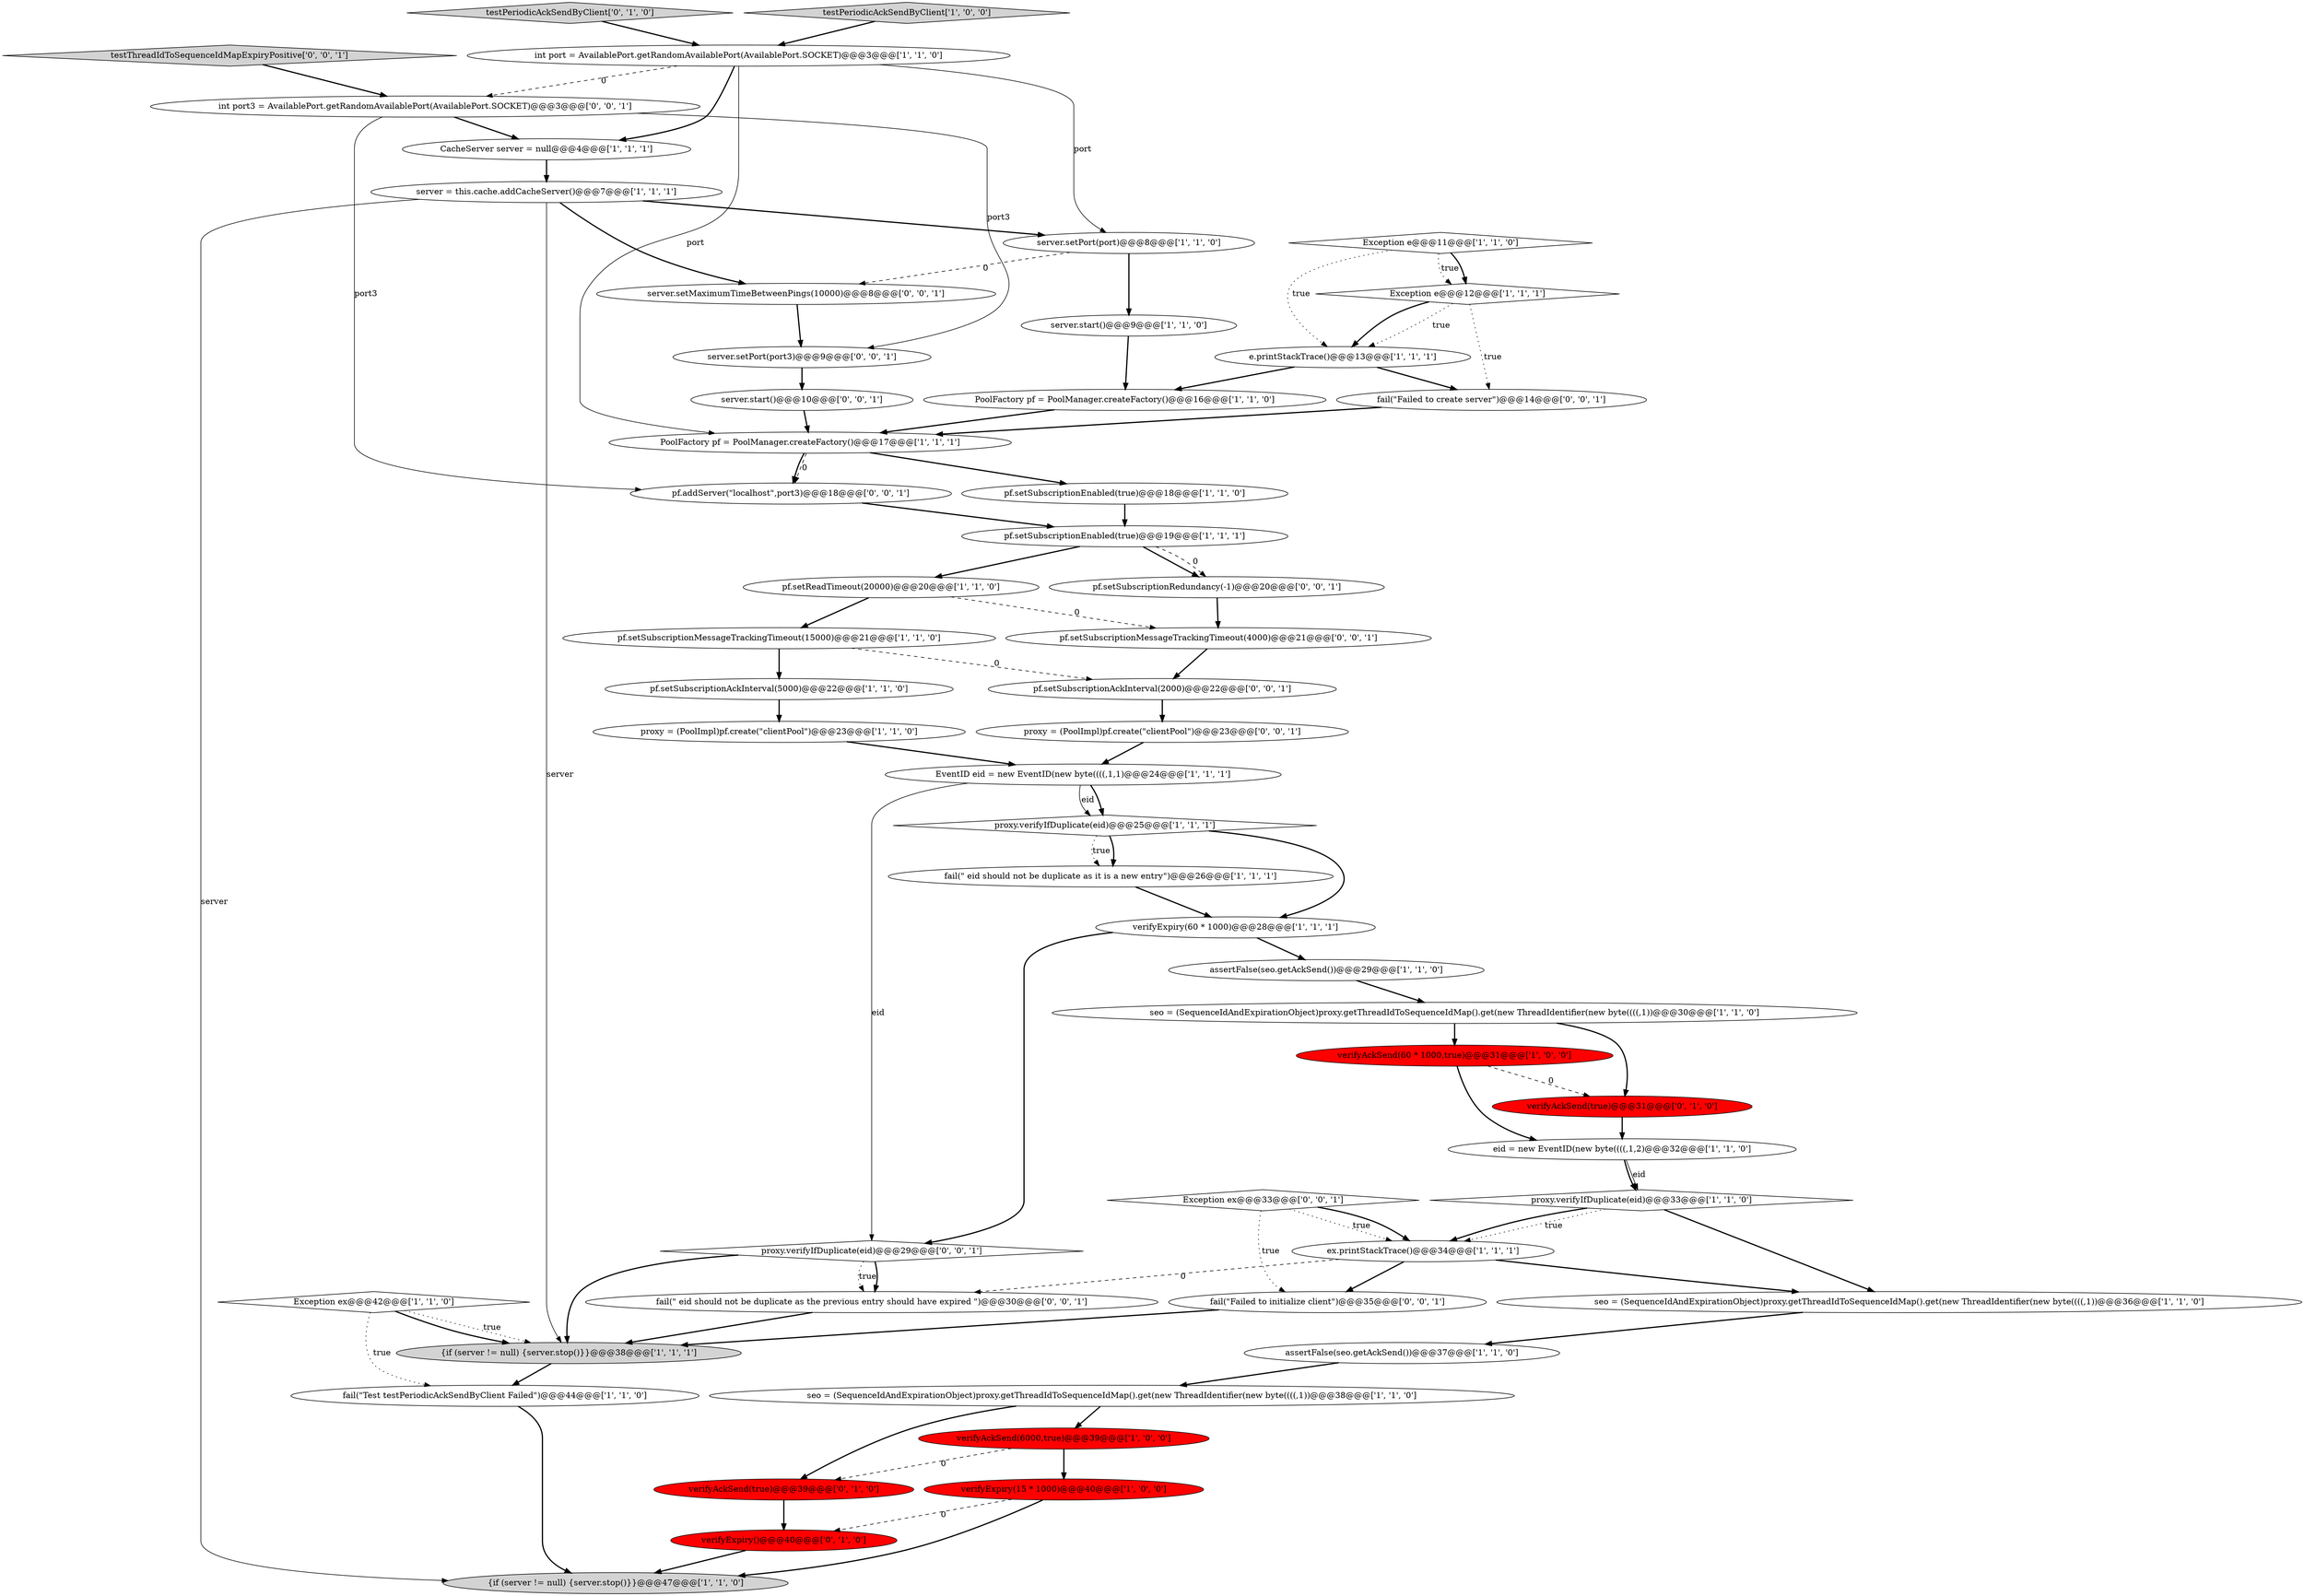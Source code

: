 digraph {
27 [style = filled, label = "Exception e@@@11@@@['1', '1', '0']", fillcolor = white, shape = diamond image = "AAA0AAABBB1BBB"];
45 [style = filled, label = "proxy = (PoolImpl)pf.create(\"clientPool\")@@@23@@@['0', '0', '1']", fillcolor = white, shape = ellipse image = "AAA0AAABBB3BBB"];
24 [style = filled, label = "verifyAckSend(6000,true)@@@39@@@['1', '0', '0']", fillcolor = red, shape = ellipse image = "AAA1AAABBB1BBB"];
7 [style = filled, label = "pf.setReadTimeout(20000)@@@20@@@['1', '1', '0']", fillcolor = white, shape = ellipse image = "AAA0AAABBB1BBB"];
43 [style = filled, label = "fail(\"Failed to create server\")@@@14@@@['0', '0', '1']", fillcolor = white, shape = ellipse image = "AAA0AAABBB3BBB"];
11 [style = filled, label = "assertFalse(seo.getAckSend())@@@37@@@['1', '1', '0']", fillcolor = white, shape = ellipse image = "AAA0AAABBB1BBB"];
50 [style = filled, label = "fail(\" eid should not be duplicate as the previous entry should have expired \")@@@30@@@['0', '0', '1']", fillcolor = white, shape = ellipse image = "AAA0AAABBB3BBB"];
3 [style = filled, label = "e.printStackTrace()@@@13@@@['1', '1', '1']", fillcolor = white, shape = ellipse image = "AAA0AAABBB1BBB"];
28 [style = filled, label = "int port = AvailablePort.getRandomAvailablePort(AvailablePort.SOCKET)@@@3@@@['1', '1', '0']", fillcolor = white, shape = ellipse image = "AAA0AAABBB1BBB"];
52 [style = filled, label = "server.start()@@@10@@@['0', '0', '1']", fillcolor = white, shape = ellipse image = "AAA0AAABBB3BBB"];
16 [style = filled, label = "server.setPort(port)@@@8@@@['1', '1', '0']", fillcolor = white, shape = ellipse image = "AAA0AAABBB1BBB"];
39 [style = filled, label = "verifyExpiry()@@@40@@@['0', '1', '0']", fillcolor = red, shape = ellipse image = "AAA1AAABBB2BBB"];
41 [style = filled, label = "server.setMaximumTimeBetweenPings(10000)@@@8@@@['0', '0', '1']", fillcolor = white, shape = ellipse image = "AAA0AAABBB3BBB"];
42 [style = filled, label = "fail(\"Failed to initialize client\")@@@35@@@['0', '0', '1']", fillcolor = white, shape = ellipse image = "AAA0AAABBB3BBB"];
36 [style = filled, label = "verifyAckSend(true)@@@39@@@['0', '1', '0']", fillcolor = red, shape = ellipse image = "AAA1AAABBB2BBB"];
15 [style = filled, label = "proxy.verifyIfDuplicate(eid)@@@25@@@['1', '1', '1']", fillcolor = white, shape = diamond image = "AAA0AAABBB1BBB"];
47 [style = filled, label = "pf.setSubscriptionRedundancy(-1)@@@20@@@['0', '0', '1']", fillcolor = white, shape = ellipse image = "AAA0AAABBB3BBB"];
13 [style = filled, label = "{if (server != null) {server.stop()}}@@@38@@@['1', '1', '1']", fillcolor = lightgray, shape = ellipse image = "AAA0AAABBB1BBB"];
6 [style = filled, label = "seo = (SequenceIdAndExpirationObject)proxy.getThreadIdToSequenceIdMap().get(new ThreadIdentifier(new byte((((,1))@@@30@@@['1', '1', '0']", fillcolor = white, shape = ellipse image = "AAA0AAABBB1BBB"];
29 [style = filled, label = "Exception e@@@12@@@['1', '1', '1']", fillcolor = white, shape = diamond image = "AAA0AAABBB1BBB"];
46 [style = filled, label = "server.setPort(port3)@@@9@@@['0', '0', '1']", fillcolor = white, shape = ellipse image = "AAA0AAABBB3BBB"];
19 [style = filled, label = "verifyExpiry(15 * 1000)@@@40@@@['1', '0', '0']", fillcolor = red, shape = ellipse image = "AAA1AAABBB1BBB"];
18 [style = filled, label = "EventID eid = new EventID(new byte((((,1,1)@@@24@@@['1', '1', '1']", fillcolor = white, shape = ellipse image = "AAA0AAABBB1BBB"];
4 [style = filled, label = "proxy.verifyIfDuplicate(eid)@@@33@@@['1', '1', '0']", fillcolor = white, shape = diamond image = "AAA0AAABBB1BBB"];
38 [style = filled, label = "testPeriodicAckSendByClient['0', '1', '0']", fillcolor = lightgray, shape = diamond image = "AAA0AAABBB2BBB"];
10 [style = filled, label = "proxy = (PoolImpl)pf.create(\"clientPool\")@@@23@@@['1', '1', '0']", fillcolor = white, shape = ellipse image = "AAA0AAABBB1BBB"];
20 [style = filled, label = "pf.setSubscriptionAckInterval(5000)@@@22@@@['1', '1', '0']", fillcolor = white, shape = ellipse image = "AAA0AAABBB1BBB"];
34 [style = filled, label = "PoolFactory pf = PoolManager.createFactory()@@@16@@@['1', '1', '0']", fillcolor = white, shape = ellipse image = "AAA0AAABBB1BBB"];
49 [style = filled, label = "pf.setSubscriptionAckInterval(2000)@@@22@@@['0', '0', '1']", fillcolor = white, shape = ellipse image = "AAA0AAABBB3BBB"];
12 [style = filled, label = "seo = (SequenceIdAndExpirationObject)proxy.getThreadIdToSequenceIdMap().get(new ThreadIdentifier(new byte((((,1))@@@38@@@['1', '1', '0']", fillcolor = white, shape = ellipse image = "AAA0AAABBB1BBB"];
5 [style = filled, label = "fail(\"Test testPeriodicAckSendByClient Failed\")@@@44@@@['1', '1', '0']", fillcolor = white, shape = ellipse image = "AAA0AAABBB1BBB"];
9 [style = filled, label = "verifyAckSend(60 * 1000,true)@@@31@@@['1', '0', '0']", fillcolor = red, shape = ellipse image = "AAA1AAABBB1BBB"];
54 [style = filled, label = "proxy.verifyIfDuplicate(eid)@@@29@@@['0', '0', '1']", fillcolor = white, shape = diamond image = "AAA0AAABBB3BBB"];
26 [style = filled, label = "testPeriodicAckSendByClient['1', '0', '0']", fillcolor = lightgray, shape = diamond image = "AAA0AAABBB1BBB"];
25 [style = filled, label = "pf.setSubscriptionEnabled(true)@@@19@@@['1', '1', '1']", fillcolor = white, shape = ellipse image = "AAA0AAABBB1BBB"];
8 [style = filled, label = "{if (server != null) {server.stop()}}@@@47@@@['1', '1', '0']", fillcolor = lightgray, shape = ellipse image = "AAA0AAABBB1BBB"];
22 [style = filled, label = "seo = (SequenceIdAndExpirationObject)proxy.getThreadIdToSequenceIdMap().get(new ThreadIdentifier(new byte((((,1))@@@36@@@['1', '1', '0']", fillcolor = white, shape = ellipse image = "AAA0AAABBB1BBB"];
31 [style = filled, label = "PoolFactory pf = PoolManager.createFactory()@@@17@@@['1', '1', '1']", fillcolor = white, shape = ellipse image = "AAA0AAABBB1BBB"];
30 [style = filled, label = "server.start()@@@9@@@['1', '1', '0']", fillcolor = white, shape = ellipse image = "AAA0AAABBB1BBB"];
48 [style = filled, label = "pf.addServer(\"localhost\",port3)@@@18@@@['0', '0', '1']", fillcolor = white, shape = ellipse image = "AAA0AAABBB3BBB"];
33 [style = filled, label = "ex.printStackTrace()@@@34@@@['1', '1', '1']", fillcolor = white, shape = ellipse image = "AAA0AAABBB1BBB"];
53 [style = filled, label = "pf.setSubscriptionMessageTrackingTimeout(4000)@@@21@@@['0', '0', '1']", fillcolor = white, shape = ellipse image = "AAA0AAABBB3BBB"];
32 [style = filled, label = "Exception ex@@@42@@@['1', '1', '0']", fillcolor = white, shape = diamond image = "AAA0AAABBB1BBB"];
0 [style = filled, label = "fail(\" eid should not be duplicate as it is a new entry\")@@@26@@@['1', '1', '1']", fillcolor = white, shape = ellipse image = "AAA0AAABBB1BBB"];
23 [style = filled, label = "assertFalse(seo.getAckSend())@@@29@@@['1', '1', '0']", fillcolor = white, shape = ellipse image = "AAA0AAABBB1BBB"];
1 [style = filled, label = "server = this.cache.addCacheServer()@@@7@@@['1', '1', '1']", fillcolor = white, shape = ellipse image = "AAA0AAABBB1BBB"];
35 [style = filled, label = "CacheServer server = null@@@4@@@['1', '1', '1']", fillcolor = white, shape = ellipse image = "AAA0AAABBB1BBB"];
37 [style = filled, label = "verifyAckSend(true)@@@31@@@['0', '1', '0']", fillcolor = red, shape = ellipse image = "AAA1AAABBB2BBB"];
2 [style = filled, label = "verifyExpiry(60 * 1000)@@@28@@@['1', '1', '1']", fillcolor = white, shape = ellipse image = "AAA0AAABBB1BBB"];
14 [style = filled, label = "pf.setSubscriptionMessageTrackingTimeout(15000)@@@21@@@['1', '1', '0']", fillcolor = white, shape = ellipse image = "AAA0AAABBB1BBB"];
44 [style = filled, label = "Exception ex@@@33@@@['0', '0', '1']", fillcolor = white, shape = diamond image = "AAA0AAABBB3BBB"];
17 [style = filled, label = "pf.setSubscriptionEnabled(true)@@@18@@@['1', '1', '0']", fillcolor = white, shape = ellipse image = "AAA0AAABBB1BBB"];
40 [style = filled, label = "testThreadIdToSequenceIdMapExpiryPositive['0', '0', '1']", fillcolor = lightgray, shape = diamond image = "AAA0AAABBB3BBB"];
51 [style = filled, label = "int port3 = AvailablePort.getRandomAvailablePort(AvailablePort.SOCKET)@@@3@@@['0', '0', '1']", fillcolor = white, shape = ellipse image = "AAA0AAABBB3BBB"];
21 [style = filled, label = "eid = new EventID(new byte((((,1,2)@@@32@@@['1', '1', '0']", fillcolor = white, shape = ellipse image = "AAA0AAABBB1BBB"];
17->25 [style = bold, label=""];
29->43 [style = dotted, label="true"];
44->33 [style = dotted, label="true"];
33->50 [style = dashed, label="0"];
31->48 [style = dashed, label="0"];
4->33 [style = dotted, label="true"];
3->34 [style = bold, label=""];
7->14 [style = bold, label=""];
2->23 [style = bold, label=""];
33->42 [style = bold, label=""];
15->0 [style = bold, label=""];
31->48 [style = bold, label=""];
9->21 [style = bold, label=""];
26->28 [style = bold, label=""];
32->13 [style = dotted, label="true"];
14->20 [style = bold, label=""];
47->53 [style = bold, label=""];
25->47 [style = bold, label=""];
24->19 [style = bold, label=""];
1->41 [style = bold, label=""];
51->48 [style = solid, label="port3"];
38->28 [style = bold, label=""];
40->51 [style = bold, label=""];
18->15 [style = bold, label=""];
39->8 [style = bold, label=""];
37->21 [style = bold, label=""];
34->31 [style = bold, label=""];
11->12 [style = bold, label=""];
30->34 [style = bold, label=""];
32->5 [style = dotted, label="true"];
51->46 [style = solid, label="port3"];
25->7 [style = bold, label=""];
51->35 [style = bold, label=""];
1->13 [style = solid, label="server"];
9->37 [style = dashed, label="0"];
28->35 [style = bold, label=""];
16->41 [style = dashed, label="0"];
18->54 [style = solid, label="eid"];
44->42 [style = dotted, label="true"];
27->29 [style = dotted, label="true"];
1->16 [style = bold, label=""];
13->5 [style = bold, label=""];
41->46 [style = bold, label=""];
27->29 [style = bold, label=""];
24->36 [style = dashed, label="0"];
4->22 [style = bold, label=""];
22->11 [style = bold, label=""];
21->4 [style = bold, label=""];
10->18 [style = bold, label=""];
49->45 [style = bold, label=""];
12->36 [style = bold, label=""];
44->33 [style = bold, label=""];
25->47 [style = dashed, label="0"];
50->13 [style = bold, label=""];
12->24 [style = bold, label=""];
4->33 [style = bold, label=""];
15->0 [style = dotted, label="true"];
28->51 [style = dashed, label="0"];
36->39 [style = bold, label=""];
6->37 [style = bold, label=""];
54->50 [style = dotted, label="true"];
35->1 [style = bold, label=""];
1->8 [style = solid, label="server"];
19->39 [style = dashed, label="0"];
23->6 [style = bold, label=""];
16->30 [style = bold, label=""];
7->53 [style = dashed, label="0"];
2->54 [style = bold, label=""];
31->17 [style = bold, label=""];
29->3 [style = dotted, label="true"];
33->22 [style = bold, label=""];
43->31 [style = bold, label=""];
45->18 [style = bold, label=""];
5->8 [style = bold, label=""];
15->2 [style = bold, label=""];
42->13 [style = bold, label=""];
29->3 [style = bold, label=""];
0->2 [style = bold, label=""];
28->31 [style = solid, label="port"];
28->16 [style = solid, label="port"];
46->52 [style = bold, label=""];
19->8 [style = bold, label=""];
27->3 [style = dotted, label="true"];
20->10 [style = bold, label=""];
54->50 [style = bold, label=""];
53->49 [style = bold, label=""];
21->4 [style = solid, label="eid"];
18->15 [style = solid, label="eid"];
54->13 [style = bold, label=""];
52->31 [style = bold, label=""];
48->25 [style = bold, label=""];
3->43 [style = bold, label=""];
14->49 [style = dashed, label="0"];
6->9 [style = bold, label=""];
32->13 [style = bold, label=""];
}
